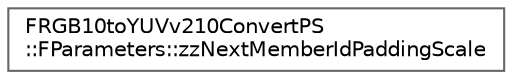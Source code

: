 digraph "Graphical Class Hierarchy"
{
 // INTERACTIVE_SVG=YES
 // LATEX_PDF_SIZE
  bgcolor="transparent";
  edge [fontname=Helvetica,fontsize=10,labelfontname=Helvetica,labelfontsize=10];
  node [fontname=Helvetica,fontsize=10,shape=box,height=0.2,width=0.4];
  rankdir="LR";
  Node0 [id="Node000000",label="FRGB10toYUVv210ConvertPS\l::FParameters::zzNextMemberIdPaddingScale",height=0.2,width=0.4,color="grey40", fillcolor="white", style="filled",URL="$d3/d8c/structFRGB10toYUVv210ConvertPS_1_1FParameters_1_1zzNextMemberIdPaddingScale.html",tooltip=" "];
}
